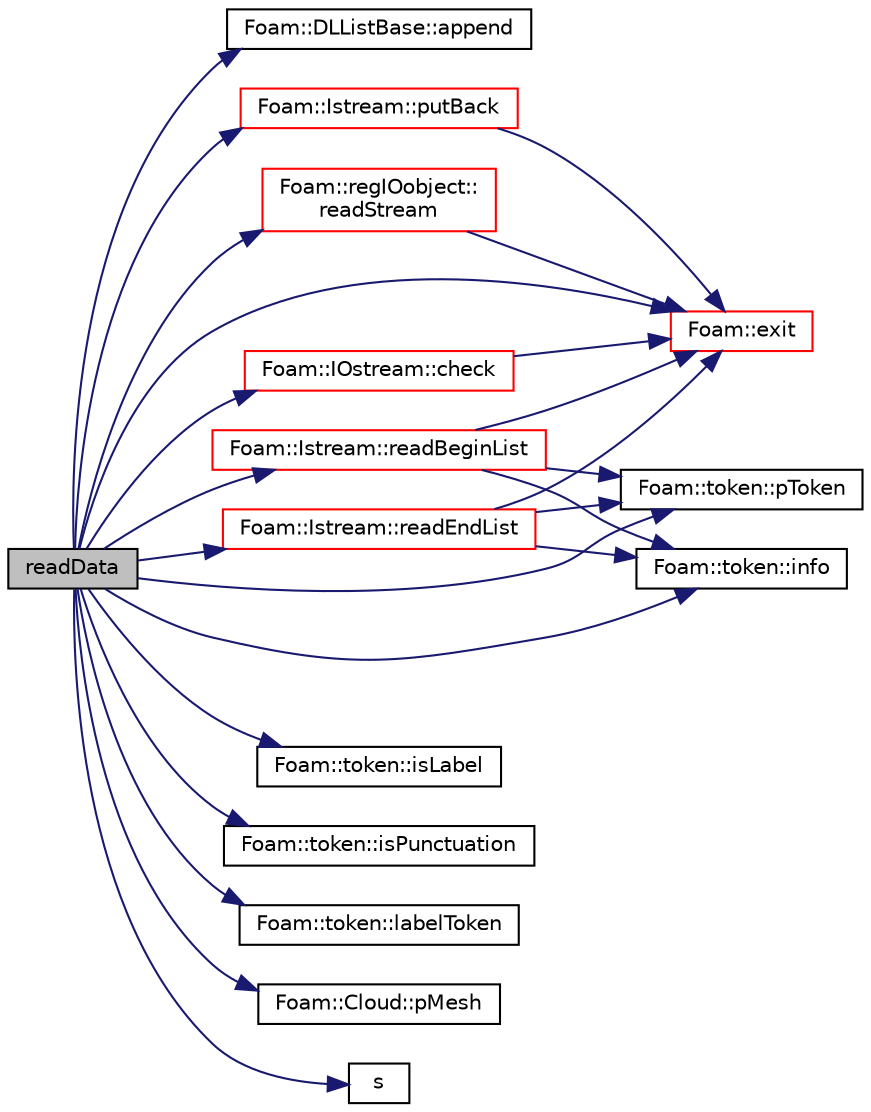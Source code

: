 digraph "readData"
{
  bgcolor="transparent";
  edge [fontname="Helvetica",fontsize="10",labelfontname="Helvetica",labelfontsize="10"];
  node [fontname="Helvetica",fontsize="10",shape=record];
  rankdir="LR";
  Node1 [label="readData",height=0.2,width=0.4,color="black", fillcolor="grey75", style="filled", fontcolor="black"];
  Node1 -> Node2 [color="midnightblue",fontsize="10",style="solid",fontname="Helvetica"];
  Node2 [label="Foam::DLListBase::append",height=0.2,width=0.4,color="black",URL="$a00572.html#aa82f371ea38f48bfd528b4486532a303",tooltip="Add at tail of list. "];
  Node1 -> Node3 [color="midnightblue",fontsize="10",style="solid",fontname="Helvetica"];
  Node3 [label="Foam::IOstream::check",height=0.2,width=0.4,color="red",URL="$a01185.html#af85c845c01b78192c2f5302a271d153d",tooltip="Check IOstream status for given operation. "];
  Node3 -> Node4 [color="midnightblue",fontsize="10",style="solid",fontname="Helvetica"];
  Node4 [label="Foam::exit",height=0.2,width=0.4,color="red",URL="$a10733.html#a06ca7250d8e89caf05243ec094843642"];
  Node1 -> Node4 [color="midnightblue",fontsize="10",style="solid",fontname="Helvetica"];
  Node1 -> Node5 [color="midnightblue",fontsize="10",style="solid",fontname="Helvetica"];
  Node5 [label="Foam::token::info",height=0.2,width=0.4,color="black",URL="$a02623.html#a149cd2aba34f4fae37e055aae625c957",tooltip="Return info proxy. "];
  Node1 -> Node6 [color="midnightblue",fontsize="10",style="solid",fontname="Helvetica"];
  Node6 [label="Foam::token::isLabel",height=0.2,width=0.4,color="black",URL="$a02623.html#a24480ae8ea1111696cea4599dbf13a1c"];
  Node1 -> Node7 [color="midnightblue",fontsize="10",style="solid",fontname="Helvetica"];
  Node7 [label="Foam::token::isPunctuation",height=0.2,width=0.4,color="black",URL="$a02623.html#ad47cbb4da35a9c20d7ac8e070da68438"];
  Node1 -> Node8 [color="midnightblue",fontsize="10",style="solid",fontname="Helvetica"];
  Node8 [label="Foam::token::labelToken",height=0.2,width=0.4,color="black",URL="$a02623.html#aa609f04415eb0231a12e54fdec3a8224"];
  Node1 -> Node9 [color="midnightblue",fontsize="10",style="solid",fontname="Helvetica"];
  Node9 [label="Foam::Cloud::pMesh",height=0.2,width=0.4,color="black",URL="$a00282.html#aa7b46dff1116904d40f496cc2576e15c",tooltip="Return the polyMesh reference. "];
  Node1 -> Node10 [color="midnightblue",fontsize="10",style="solid",fontname="Helvetica"];
  Node10 [label="Foam::token::pToken",height=0.2,width=0.4,color="black",URL="$a02623.html#a395e77350df8c1abfdf1140f969827e3"];
  Node1 -> Node11 [color="midnightblue",fontsize="10",style="solid",fontname="Helvetica"];
  Node11 [label="Foam::Istream::putBack",height=0.2,width=0.4,color="red",URL="$a01199.html#af22e503b062298eef54e360dfc06d0b4",tooltip="Put back token. "];
  Node11 -> Node4 [color="midnightblue",fontsize="10",style="solid",fontname="Helvetica"];
  Node1 -> Node12 [color="midnightblue",fontsize="10",style="solid",fontname="Helvetica"];
  Node12 [label="Foam::Istream::readBeginList",height=0.2,width=0.4,color="red",URL="$a01199.html#adb9b1a5ac1aacc94b9998439303acfa7"];
  Node12 -> Node5 [color="midnightblue",fontsize="10",style="solid",fontname="Helvetica"];
  Node12 -> Node4 [color="midnightblue",fontsize="10",style="solid",fontname="Helvetica"];
  Node12 -> Node10 [color="midnightblue",fontsize="10",style="solid",fontname="Helvetica"];
  Node1 -> Node13 [color="midnightblue",fontsize="10",style="solid",fontname="Helvetica"];
  Node13 [label="Foam::Istream::readEndList",height=0.2,width=0.4,color="red",URL="$a01199.html#a3fbb1d26a1c975ed5be8df0056c863dd"];
  Node13 -> Node5 [color="midnightblue",fontsize="10",style="solid",fontname="Helvetica"];
  Node13 -> Node4 [color="midnightblue",fontsize="10",style="solid",fontname="Helvetica"];
  Node13 -> Node10 [color="midnightblue",fontsize="10",style="solid",fontname="Helvetica"];
  Node1 -> Node14 [color="midnightblue",fontsize="10",style="solid",fontname="Helvetica"];
  Node14 [label="Foam::regIOobject::\lreadStream",height=0.2,width=0.4,color="red",URL="$a02147.html#a1cab0be4cd0a737bfcdd4e43a032d3fd",tooltip="Return Istream and check object type against that given. "];
  Node14 -> Node4 [color="midnightblue",fontsize="10",style="solid",fontname="Helvetica"];
  Node1 -> Node15 [color="midnightblue",fontsize="10",style="solid",fontname="Helvetica"];
  Node15 [label="s",height=0.2,width=0.4,color="black",URL="$a04281.html#a6d6b99210a64ad23792eb7a3b0411c42"];
}
